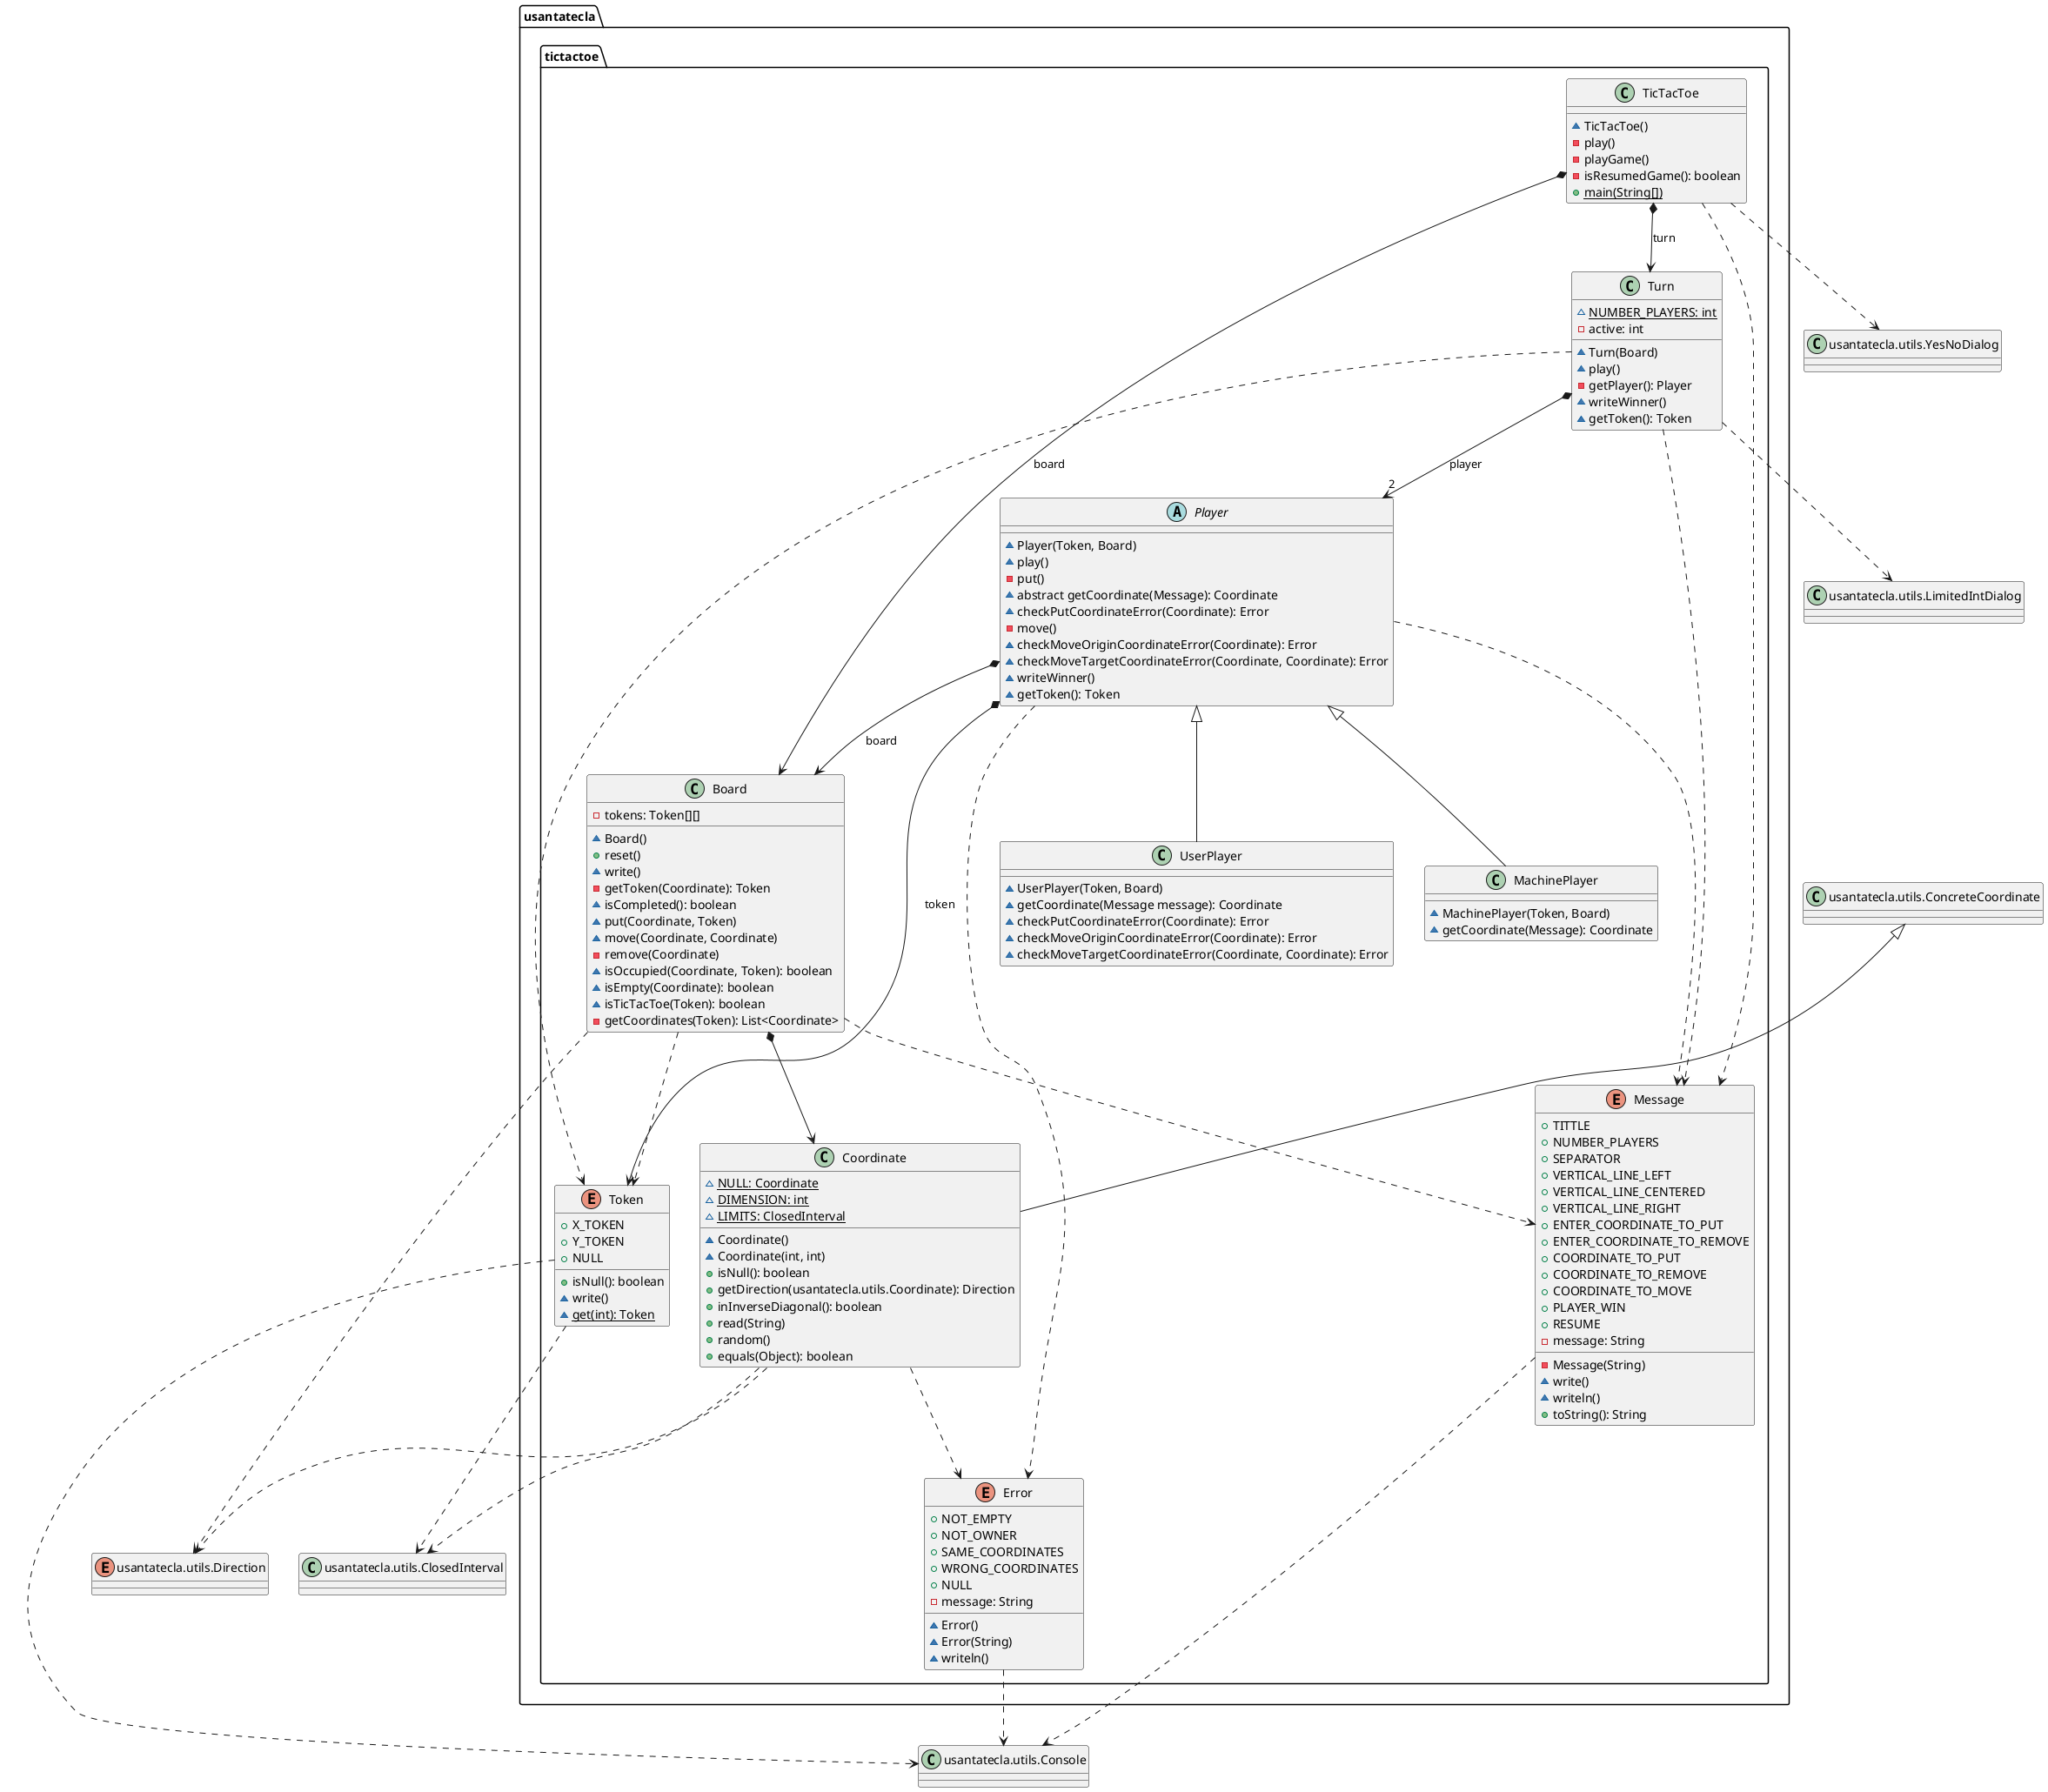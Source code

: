 @startuml tictactoe
namespace usantatecla.tictactoe {
class Board {
	- tokens: Token[][] 
	~ Board()
	+ reset() 
	~ write() 
	- getToken(Coordinate): Token 
	~ isCompleted(): boolean 
	~ put(Coordinate, Token) 
	~ move(Coordinate, Coordinate) 
	- remove(Coordinate) 
	~ isOccupied(Coordinate, Token): boolean 
	~ isEmpty(Coordinate): boolean
	~ isTicTacToe(Token): boolean
	- getCoordinates(Token): List<Coordinate> 
}

class Coordinate {
	~ NULL: {static} Coordinate
	~ DIMENSION: {static} int 
	~ LIMITS: {static} ClosedInterval 
	~ Coordinate()
	~ Coordinate(int, int)
	+ isNull(): boolean 
	+ getDirection(usantatecla.utils.Coordinate): Direction 
	+ inInverseDiagonal(): boolean 
	+ read(String)
	+ random() 
	+ equals(Object): boolean 
}

enum Error {

	+ NOT_EMPTY
	+ NOT_OWNER
	+ SAME_COORDINATES
	+ WRONG_COORDINATES
	+ NULL
	- message: String 
	~ Error()
	~ Error(String)
	~ writeln()
}

class MachinePlayer {
	~ MachinePlayer(Token, Board)
	~ getCoordinate(Message): Coordinate 
}

enum Message {
	+ TITTLE
	+ NUMBER_PLAYERS
	+ SEPARATOR
	+ VERTICAL_LINE_LEFT
	+ VERTICAL_LINE_CENTERED
	+ VERTICAL_LINE_RIGHT
	+ ENTER_COORDINATE_TO_PUT
	+ ENTER_COORDINATE_TO_REMOVE
	+ COORDINATE_TO_PUT
	+ COORDINATE_TO_REMOVE
	+ COORDINATE_TO_MOVE
	+ PLAYER_WIN
	+ RESUME
	- message: String 
	- Message(String)
	~ write()
	~ writeln()
	+ toString(): String 
}


abstract class Player {
	~ Player(Token, Board)
	~ play()
	- put()
	~ abstract getCoordinate(Message): Coordinate 
	~ checkPutCoordinateError(Coordinate): Error 
	- move()
	~ checkMoveOriginCoordinateError(Coordinate): Error 
	~ checkMoveTargetCoordinateError(Coordinate, Coordinate): Error 
	~ writeWinner()
	~ getToken(): Token 
}

class TicTacToe{
    ~ TicTacToe()
	- play()
    - playGame()
	- isResumedGame(): boolean
	+ {static} main(String[])
}

enum Token {
	+ X_TOKEN
	+ Y_TOKEN
	+ NULL
    + isNull(): boolean 
    ~ write()
    ~ {static} get(int): Token 
}

class Turn {
	~ NUMBER_PLAYERS: {static} int 
	- active: int 
	~ Turn(Board)
	~ play()
	- getPlayer(): Player 
	~ writeWinner()
	~ getToken(): Token  
}

class UserPlayer extends Player {
	~ UserPlayer(Token, Board)
	~ getCoordinate(Message message): Coordinate
	~ checkPutCoordinateError(Coordinate): Error 
	~ checkMoveOriginCoordinateError(Coordinate): Error
	~ checkMoveTargetCoordinateError(Coordinate, Coordinate): Error
}

TicTacToe *-down-> Board : board
TicTacToe *-down-> Turn : turn

Board .down.> Token
Turn .down.> Token
Player *-down-> Token : token
Player *-down-> Board : board
Turn *-down-> "2" Player : player
Board *-down-> Coordinate 
Player <|-down- MachinePlayer
Coordinate .down.> Error
Player .down.> Error
Board .down.> Message
Player .down.> Message
TicTacToe .down.> Message
Turn .down.> Message

}

class ConcreteCoordinate as "usantatecla.utils.ConcreteCoordinate"{

}

class ClosedInterval as "usantatecla.utils.ClosedInterval"{
	
}

class Console as "usantatecla.utils.Console"{
	
}

class LimitedIntDialog as "usantatecla.utils.LimitedIntDialog"{
	
}

class YesNoDialog as "usantatecla.utils.YesNoDialog"{
	
}

enum Direction as "usantatecla.utils.Direction"{
	
}

ConcreteCoordinate <|-down- usantatecla.tictactoe.Coordinate

usantatecla.tictactoe.Coordinate .down.> ClosedInterval
usantatecla.tictactoe.Token .down.> ClosedInterval


usantatecla.tictactoe.Error .down.> Console
usantatecla.tictactoe.Message .down.> Console
usantatecla.tictactoe.Token .down.> Console



usantatecla.tictactoe.Turn .down.> LimitedIntDialog
usantatecla.tictactoe.TicTacToe .down.> YesNoDialog

usantatecla.tictactoe.Board .down.> Direction
usantatecla.tictactoe.Coordinate .down.> Direction

@enduml


@startuml utils
namespace usantatecla.utils {

interface Coordinate {
	~ isNull(): boolean 
	~ getDirection(Coordinate): Direction 
	~ inHorizontal(Coordinate): boolean 
	~ inVertical(Coordinate): boolean 
	~ inMainDiagonal(): boolean 
}

class ConcreteCoordinate {
	~ row: int 
	~ column: int 
	~ ROW: {static} String
	~ COLUMN: {static} String
	~ ConcreteCoordinate()
	~ ConcreteCoordinate(int, int)
	+ isNull(): boolean 
	+ getDirection(Coordinate): Direction 
	+ inHorizontal(Coordinate): boolean 
	+ inVertical(Coordinate): boolean 
	+ inMainDiagonal(): boolean 
	~ read(String)
	+ getRow(): int 
	+ getColumn(): int
	+ hashCode(): int
	+ equals(Object): boolean 
	+ toString(): String 
}
class NullCoordinate {
	+ instance: {static} NullCoordinate 
	+ {static} instance(): Coordinate 
	+ isNull(): boolean 
	+ getDirection(Coordinate): Direction 
	+ inHorizontal(Coordinate): boolean 
	+ inVertical(Coordinate): boolean
	+ inMainDiagonal(): boolean
	+ hashCode(): int 
	+ equals(Object): boolean 
	+ toString(): String 
}

enum Direction {
	+ VERTICAL
	+ HORIZONTAL
	+ MAIN_DIAGONAL
	+ INVERSE_DIAGONAL
	+ NULL
}

class Console {
	+ console: {static} Console 
	+ instance(): {static} Console 
	+ readString(String): String 
	+ readString(): String 
	+ readInt(String): int 
	+ readChar(String): char 
	+ writeln()
	+ write(String)
	+ write(int)
	+ writeln(String)
	+ writeln(int)
	+ write(char)
	+ writeError(String)
}

class ClosedInterval {
	- min: int 
	- max: int 
	+ ClosedInterval(int, int)
	+ isIncluded(int): boolean 
	+ toString(): String 
}

class YesNoDialog {
	- AFFIRMATIVE: {static} char 
	- NEGATIVE: {static} char 
	- SUFFIX: {static} String 
	- MESSAGE: {static} String
	- answer: char 
	+ read(String): boolean 
	- isAfirmative(): boolean 
	- getAnswer(): char 
	- isNegative(): boolean 
}

class LimitedIntDialog {
	- LIMITS: ClosedInterval 
	- ERROR_MESSAGE: {static} String 
	+ LimitedIntDialog(int, int)
	+ read(String): int 
}



Coordinate <|-down- ConcreteCoordinate
Coordinate <|-down- NullCoordinate
Coordinate .down.> Direction
ConcreteCoordinate .down.> Console
LimitedIntDialog .down.> Console
YesNoDialog .down.> Console
LimitedIntDialog .down.> ClosedInterval
}
class BufferedReader as "java.io.BufferedReader"{
	
}
usantatecla.utils.Console *-down-> BufferedReader : bufferedReader
@enduml